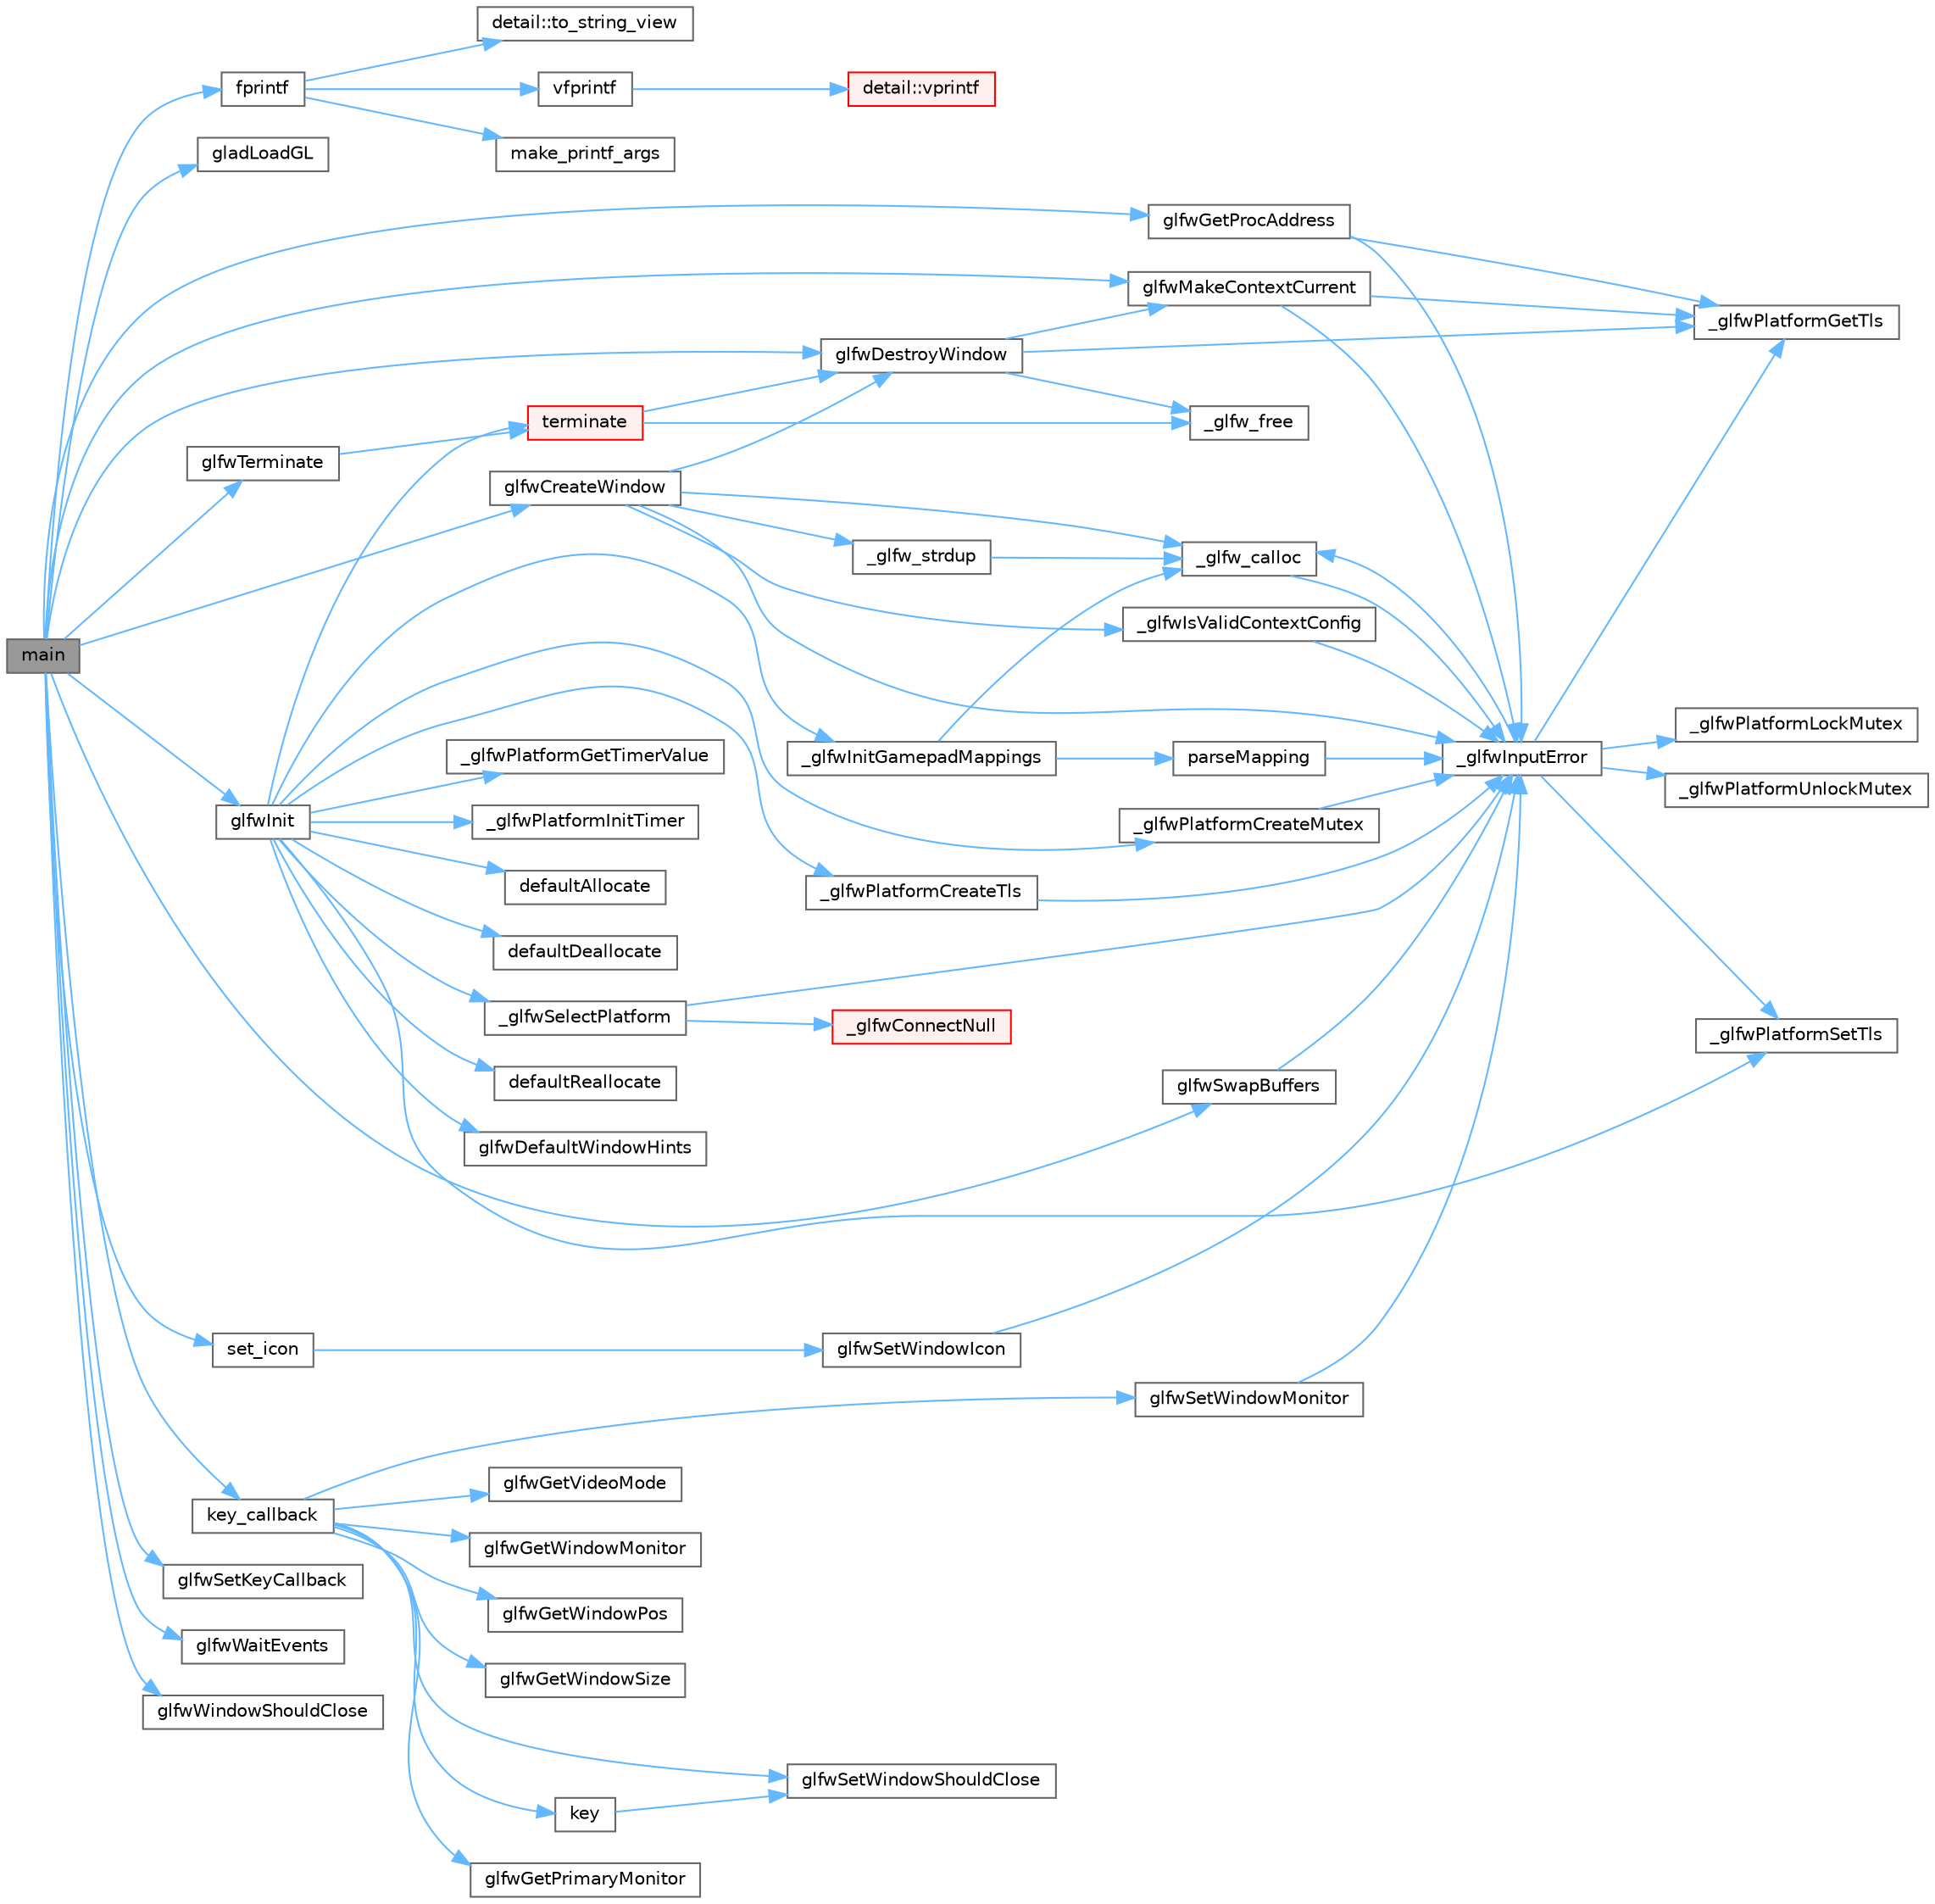 digraph "main"
{
 // LATEX_PDF_SIZE
  bgcolor="transparent";
  edge [fontname=Helvetica,fontsize=10,labelfontname=Helvetica,labelfontsize=10];
  node [fontname=Helvetica,fontsize=10,shape=box,height=0.2,width=0.4];
  rankdir="LR";
  Node1 [id="Node000001",label="main",height=0.2,width=0.4,color="gray40", fillcolor="grey60", style="filled", fontcolor="black",tooltip=" "];
  Node1 -> Node2 [id="edge1_Node000001_Node000002",color="steelblue1",style="solid",tooltip=" "];
  Node2 [id="Node000002",label="fprintf",height=0.2,width=0.4,color="grey40", fillcolor="white", style="filled",URL="$printf_8h.html#a9f315126362cae9675de1642105e631e",tooltip=" "];
  Node2 -> Node3 [id="edge2_Node000002_Node000003",color="steelblue1",style="solid",tooltip=" "];
  Node3 [id="Node000003",label="make_printf_args",height=0.2,width=0.4,color="grey40", fillcolor="white", style="filled",URL="$printf_8h.html#a27dcc0efcda04388971dbea3c875f122",tooltip=" "];
  Node2 -> Node4 [id="edge3_Node000002_Node000004",color="steelblue1",style="solid",tooltip=" "];
  Node4 [id="Node000004",label="detail::to_string_view",height=0.2,width=0.4,color="grey40", fillcolor="white", style="filled",URL="$namespacedetail.html#abeae79fa3e1eded2d8fbd56cc9f0960e",tooltip=" "];
  Node2 -> Node5 [id="edge4_Node000002_Node000005",color="steelblue1",style="solid",tooltip=" "];
  Node5 [id="Node000005",label="vfprintf",height=0.2,width=0.4,color="grey40", fillcolor="white", style="filled",URL="$printf_8h.html#abb30aad964fc771fb52cf3ad88649df2",tooltip=" "];
  Node5 -> Node6 [id="edge5_Node000005_Node000006",color="steelblue1",style="solid",tooltip=" "];
  Node6 [id="Node000006",label="detail::vprintf",height=0.2,width=0.4,color="red", fillcolor="#FFF0F0", style="filled",URL="$namespacedetail.html#a1c8c2218e4c822aa8f743fb9c573717f",tooltip=" "];
  Node1 -> Node35 [id="edge6_Node000001_Node000035",color="steelblue1",style="solid",tooltip=" "];
  Node35 [id="Node000035",label="gladLoadGL",height=0.2,width=0.4,color="grey40", fillcolor="white", style="filled",URL="$gl_8h.html#a7994567e82772589f6e507f74300bac0",tooltip=" "];
  Node1 -> Node36 [id="edge7_Node000001_Node000036",color="steelblue1",style="solid",tooltip=" "];
  Node36 [id="Node000036",label="glfwCreateWindow",height=0.2,width=0.4,color="grey40", fillcolor="white", style="filled",URL="$group__window.html#gaaccd00fafe81e2db94e8cdf55721e055",tooltip="Creates a window and its associated context."];
  Node36 -> Node37 [id="edge8_Node000036_Node000037",color="steelblue1",style="solid",tooltip=" "];
  Node37 [id="Node000037",label="_glfw_calloc",height=0.2,width=0.4,color="grey40", fillcolor="white", style="filled",URL="$glfw_2src_2init_8c.html#a88a6e01ef5c1245a6d2a5e62b02e5678",tooltip=" "];
  Node37 -> Node38 [id="edge9_Node000037_Node000038",color="steelblue1",style="solid",tooltip=" "];
  Node38 [id="Node000038",label="_glfwInputError",height=0.2,width=0.4,color="grey40", fillcolor="white", style="filled",URL="$glfw_2src_2init_8c.html#a3287b282ec57a4a89127ae51f49f10f5",tooltip=" "];
  Node38 -> Node37 [id="edge10_Node000038_Node000037",color="steelblue1",style="solid",tooltip=" "];
  Node38 -> Node39 [id="edge11_Node000038_Node000039",color="steelblue1",style="solid",tooltip=" "];
  Node39 [id="Node000039",label="_glfwPlatformGetTls",height=0.2,width=0.4,color="grey40", fillcolor="white", style="filled",URL="$posix__thread_8c.html#a7d2f6e8ecd2e06f2e86d9446d642bd00",tooltip=" "];
  Node38 -> Node40 [id="edge12_Node000038_Node000040",color="steelblue1",style="solid",tooltip=" "];
  Node40 [id="Node000040",label="_glfwPlatformLockMutex",height=0.2,width=0.4,color="grey40", fillcolor="white", style="filled",URL="$posix__thread_8c.html#a2677e4d211fbe9b2dc96d16e91c98930",tooltip=" "];
  Node38 -> Node41 [id="edge13_Node000038_Node000041",color="steelblue1",style="solid",tooltip=" "];
  Node41 [id="Node000041",label="_glfwPlatformSetTls",height=0.2,width=0.4,color="grey40", fillcolor="white", style="filled",URL="$posix__thread_8c.html#a302f48b6d4dba6b3579449d8a43cfae7",tooltip=" "];
  Node38 -> Node42 [id="edge14_Node000038_Node000042",color="steelblue1",style="solid",tooltip=" "];
  Node42 [id="Node000042",label="_glfwPlatformUnlockMutex",height=0.2,width=0.4,color="grey40", fillcolor="white", style="filled",URL="$posix__thread_8c.html#a8b7744446237b1c292ba8a0b9d5e7f90",tooltip=" "];
  Node36 -> Node43 [id="edge15_Node000036_Node000043",color="steelblue1",style="solid",tooltip=" "];
  Node43 [id="Node000043",label="_glfw_strdup",height=0.2,width=0.4,color="grey40", fillcolor="white", style="filled",URL="$glfw_2src_2init_8c.html#af725e1f466a710a1fc590ff3726f1151",tooltip=" "];
  Node43 -> Node37 [id="edge16_Node000043_Node000037",color="steelblue1",style="solid",tooltip=" "];
  Node36 -> Node38 [id="edge17_Node000036_Node000038",color="steelblue1",style="solid",tooltip=" "];
  Node36 -> Node44 [id="edge18_Node000036_Node000044",color="steelblue1",style="solid",tooltip=" "];
  Node44 [id="Node000044",label="_glfwIsValidContextConfig",height=0.2,width=0.4,color="grey40", fillcolor="white", style="filled",URL="$context_8c.html#a659c5d5b0cd359304004700d16a76954",tooltip=" "];
  Node44 -> Node38 [id="edge19_Node000044_Node000038",color="steelblue1",style="solid",tooltip=" "];
  Node36 -> Node45 [id="edge20_Node000036_Node000045",color="steelblue1",style="solid",tooltip=" "];
  Node45 [id="Node000045",label="glfwDestroyWindow",height=0.2,width=0.4,color="grey40", fillcolor="white", style="filled",URL="$group__window.html#ga806747476b7247d292be3711c323ea10",tooltip="Destroys the specified window and its context."];
  Node45 -> Node46 [id="edge21_Node000045_Node000046",color="steelblue1",style="solid",tooltip=" "];
  Node46 [id="Node000046",label="_glfw_free",height=0.2,width=0.4,color="grey40", fillcolor="white", style="filled",URL="$glfw_2src_2init_8c.html#abcf72962b101a8a5c539da1a278b0e9e",tooltip=" "];
  Node45 -> Node39 [id="edge22_Node000045_Node000039",color="steelblue1",style="solid",tooltip=" "];
  Node45 -> Node47 [id="edge23_Node000045_Node000047",color="steelblue1",style="solid",tooltip=" "];
  Node47 [id="Node000047",label="glfwMakeContextCurrent",height=0.2,width=0.4,color="grey40", fillcolor="white", style="filled",URL="$group__context.html#gafd76c93e15ec8b0b90506a9936a46185",tooltip="Makes the context of the specified window current for the calling thread."];
  Node47 -> Node38 [id="edge24_Node000047_Node000038",color="steelblue1",style="solid",tooltip=" "];
  Node47 -> Node39 [id="edge25_Node000047_Node000039",color="steelblue1",style="solid",tooltip=" "];
  Node1 -> Node45 [id="edge26_Node000001_Node000045",color="steelblue1",style="solid",tooltip=" "];
  Node1 -> Node48 [id="edge27_Node000001_Node000048",color="steelblue1",style="solid",tooltip=" "];
  Node48 [id="Node000048",label="glfwGetProcAddress",height=0.2,width=0.4,color="grey40", fillcolor="white", style="filled",URL="$group__context.html#ga0e8af175218929615c16e74938c10f2a",tooltip="Returns the address of the specified function for the current context."];
  Node48 -> Node38 [id="edge28_Node000048_Node000038",color="steelblue1",style="solid",tooltip=" "];
  Node48 -> Node39 [id="edge29_Node000048_Node000039",color="steelblue1",style="solid",tooltip=" "];
  Node1 -> Node49 [id="edge30_Node000001_Node000049",color="steelblue1",style="solid",tooltip=" "];
  Node49 [id="Node000049",label="glfwInit",height=0.2,width=0.4,color="grey40", fillcolor="white", style="filled",URL="$group__init.html#gab41771f0215a2e0afb4cf1cf98082d40",tooltip="Initializes the GLFW library."];
  Node49 -> Node50 [id="edge31_Node000049_Node000050",color="steelblue1",style="solid",tooltip=" "];
  Node50 [id="Node000050",label="_glfwInitGamepadMappings",height=0.2,width=0.4,color="grey40", fillcolor="white", style="filled",URL="$input_8c.html#a1dab257a37caa6b39cfe9924c2487db6",tooltip=" "];
  Node50 -> Node37 [id="edge32_Node000050_Node000037",color="steelblue1",style="solid",tooltip=" "];
  Node50 -> Node51 [id="edge33_Node000050_Node000051",color="steelblue1",style="solid",tooltip=" "];
  Node51 [id="Node000051",label="parseMapping",height=0.2,width=0.4,color="grey40", fillcolor="white", style="filled",URL="$input_8c.html#af24737afe84f3598a6e893571413c2ad",tooltip=" "];
  Node51 -> Node38 [id="edge34_Node000051_Node000038",color="steelblue1",style="solid",tooltip=" "];
  Node49 -> Node52 [id="edge35_Node000049_Node000052",color="steelblue1",style="solid",tooltip=" "];
  Node52 [id="Node000052",label="_glfwPlatformCreateMutex",height=0.2,width=0.4,color="grey40", fillcolor="white", style="filled",URL="$posix__thread_8c.html#a6c5f30449fe62f561c9b01f839ec0438",tooltip=" "];
  Node52 -> Node38 [id="edge36_Node000052_Node000038",color="steelblue1",style="solid",tooltip=" "];
  Node49 -> Node53 [id="edge37_Node000049_Node000053",color="steelblue1",style="solid",tooltip=" "];
  Node53 [id="Node000053",label="_glfwPlatformCreateTls",height=0.2,width=0.4,color="grey40", fillcolor="white", style="filled",URL="$posix__thread_8c.html#afad94d57290ac85fbece14f93c41754f",tooltip=" "];
  Node53 -> Node38 [id="edge38_Node000053_Node000038",color="steelblue1",style="solid",tooltip=" "];
  Node49 -> Node54 [id="edge39_Node000049_Node000054",color="steelblue1",style="solid",tooltip=" "];
  Node54 [id="Node000054",label="_glfwPlatformGetTimerValue",height=0.2,width=0.4,color="grey40", fillcolor="white", style="filled",URL="$posix__time_8c.html#a5ee7e09b380d3afdd3c2738b726a2a6e",tooltip=" "];
  Node49 -> Node55 [id="edge40_Node000049_Node000055",color="steelblue1",style="solid",tooltip=" "];
  Node55 [id="Node000055",label="_glfwPlatformInitTimer",height=0.2,width=0.4,color="grey40", fillcolor="white", style="filled",URL="$posix__time_8c.html#a6029c1379e357d7b4e8836e1c1ad2fa2",tooltip=" "];
  Node49 -> Node41 [id="edge41_Node000049_Node000041",color="steelblue1",style="solid",tooltip=" "];
  Node49 -> Node56 [id="edge42_Node000049_Node000056",color="steelblue1",style="solid",tooltip=" "];
  Node56 [id="Node000056",label="_glfwSelectPlatform",height=0.2,width=0.4,color="grey40", fillcolor="white", style="filled",URL="$platform_8c.html#ac0e7d5f9c3735b1959f87e959b90ce53",tooltip=" "];
  Node56 -> Node57 [id="edge43_Node000056_Node000057",color="steelblue1",style="solid",tooltip=" "];
  Node57 [id="Node000057",label="_glfwConnectNull",height=0.2,width=0.4,color="red", fillcolor="#FFF0F0", style="filled",URL="$null__init_8c.html#ab1d5e6831b39be2c5c38a03e6c2d0b86",tooltip=" "];
  Node56 -> Node38 [id="edge44_Node000056_Node000038",color="steelblue1",style="solid",tooltip=" "];
  Node49 -> Node188 [id="edge45_Node000049_Node000188",color="steelblue1",style="solid",tooltip=" "];
  Node188 [id="Node000188",label="defaultAllocate",height=0.2,width=0.4,color="grey40", fillcolor="white", style="filled",URL="$glfw_2src_2init_8c.html#a84bc7140bca4ebe2e32016f87e1a3e19",tooltip=" "];
  Node49 -> Node189 [id="edge46_Node000049_Node000189",color="steelblue1",style="solid",tooltip=" "];
  Node189 [id="Node000189",label="defaultDeallocate",height=0.2,width=0.4,color="grey40", fillcolor="white", style="filled",URL="$glfw_2src_2init_8c.html#a81fde93f12ddf3ac12ffec825358ef9b",tooltip=" "];
  Node49 -> Node190 [id="edge47_Node000049_Node000190",color="steelblue1",style="solid",tooltip=" "];
  Node190 [id="Node000190",label="defaultReallocate",height=0.2,width=0.4,color="grey40", fillcolor="white", style="filled",URL="$glfw_2src_2init_8c.html#ad57bef403de5abe0338b4c1b8a7650fb",tooltip=" "];
  Node49 -> Node191 [id="edge48_Node000049_Node000191",color="steelblue1",style="solid",tooltip=" "];
  Node191 [id="Node000191",label="glfwDefaultWindowHints",height=0.2,width=0.4,color="grey40", fillcolor="white", style="filled",URL="$group__window.html#ga8050ddceed9dc6bd9d3aa35666195cd4",tooltip="Resets all window hints to their default values."];
  Node49 -> Node192 [id="edge49_Node000049_Node000192",color="steelblue1",style="solid",tooltip=" "];
  Node192 [id="Node000192",label="terminate",height=0.2,width=0.4,color="red", fillcolor="#FFF0F0", style="filled",URL="$glfw_2src_2init_8c.html#ae5a773506a43a9bc54bce503f234c209",tooltip=" "];
  Node192 -> Node46 [id="edge50_Node000192_Node000046",color="steelblue1",style="solid",tooltip=" "];
  Node192 -> Node45 [id="edge51_Node000192_Node000045",color="steelblue1",style="solid",tooltip=" "];
  Node1 -> Node47 [id="edge52_Node000001_Node000047",color="steelblue1",style="solid",tooltip=" "];
  Node1 -> Node198 [id="edge53_Node000001_Node000198",color="steelblue1",style="solid",tooltip=" "];
  Node198 [id="Node000198",label="glfwSetKeyCallback",height=0.2,width=0.4,color="grey40", fillcolor="white", style="filled",URL="$group__input.html#gaa4cbcb81b939b8800e44cea971ddae47",tooltip="Sets the key callback."];
  Node1 -> Node199 [id="edge54_Node000001_Node000199",color="steelblue1",style="solid",tooltip=" "];
  Node199 [id="Node000199",label="glfwSwapBuffers",height=0.2,width=0.4,color="grey40", fillcolor="white", style="filled",URL="$group__window.html#gafb827800eedbfcbc97b1e5408df668d7",tooltip="Swaps the front and back buffers of the specified window."];
  Node199 -> Node38 [id="edge55_Node000199_Node000038",color="steelblue1",style="solid",tooltip=" "];
  Node1 -> Node200 [id="edge56_Node000001_Node000200",color="steelblue1",style="solid",tooltip=" "];
  Node200 [id="Node000200",label="glfwTerminate",height=0.2,width=0.4,color="grey40", fillcolor="white", style="filled",URL="$group__init.html#gafd90e6fd4819ea9e22e5e739519a6504",tooltip="Terminates the GLFW library."];
  Node200 -> Node192 [id="edge57_Node000200_Node000192",color="steelblue1",style="solid",tooltip=" "];
  Node1 -> Node201 [id="edge58_Node000001_Node000201",color="steelblue1",style="solid",tooltip=" "];
  Node201 [id="Node000201",label="glfwWaitEvents",height=0.2,width=0.4,color="grey40", fillcolor="white", style="filled",URL="$group__window.html#ga6e042d05823c11e11c7339b81a237738",tooltip="Waits until events are queued and processes them."];
  Node1 -> Node202 [id="edge59_Node000001_Node000202",color="steelblue1",style="solid",tooltip=" "];
  Node202 [id="Node000202",label="glfwWindowShouldClose",height=0.2,width=0.4,color="grey40", fillcolor="white", style="filled",URL="$group__window.html#gaa6162f67dfa38b8beda2fea623649332",tooltip="Checks the close flag of the specified window."];
  Node1 -> Node203 [id="edge60_Node000001_Node000203",color="steelblue1",style="solid",tooltip=" "];
  Node203 [id="Node000203",label="key_callback",height=0.2,width=0.4,color="grey40", fillcolor="white", style="filled",URL="$boing_8c.html#a286930f4e8ede059b83ff6eafa2ff718",tooltip=" "];
  Node203 -> Node204 [id="edge61_Node000203_Node000204",color="steelblue1",style="solid",tooltip=" "];
  Node204 [id="Node000204",label="glfwGetPrimaryMonitor",height=0.2,width=0.4,color="grey40", fillcolor="white", style="filled",URL="$group__monitor.html#ga34befff4f9f0fae09dd8de6fb0eb4f3e",tooltip="Returns the primary monitor."];
  Node203 -> Node205 [id="edge62_Node000203_Node000205",color="steelblue1",style="solid",tooltip=" "];
  Node205 [id="Node000205",label="glfwGetVideoMode",height=0.2,width=0.4,color="grey40", fillcolor="white", style="filled",URL="$group__monitor.html#ga21f7f60de4f4d0fa360c7ad159b75c9e",tooltip="Returns the current mode of the specified monitor."];
  Node203 -> Node206 [id="edge63_Node000203_Node000206",color="steelblue1",style="solid",tooltip=" "];
  Node206 [id="Node000206",label="glfwGetWindowMonitor",height=0.2,width=0.4,color="grey40", fillcolor="white", style="filled",URL="$group__window.html#gad441645a53bc9274a0ee163d40f0c637",tooltip="Returns the monitor that the window uses for full screen mode."];
  Node203 -> Node207 [id="edge64_Node000203_Node000207",color="steelblue1",style="solid",tooltip=" "];
  Node207 [id="Node000207",label="glfwGetWindowPos",height=0.2,width=0.4,color="grey40", fillcolor="white", style="filled",URL="$group__window.html#ga0076a8591ef7494d359730cf2250b45b",tooltip="Retrieves the position of the content area of the specified window."];
  Node203 -> Node208 [id="edge65_Node000203_Node000208",color="steelblue1",style="solid",tooltip=" "];
  Node208 [id="Node000208",label="glfwGetWindowSize",height=0.2,width=0.4,color="grey40", fillcolor="white", style="filled",URL="$group__window.html#ga7feb769ebb3f3d21579b5a3fb07be76e",tooltip="Retrieves the size of the content area of the specified window."];
  Node203 -> Node209 [id="edge66_Node000203_Node000209",color="steelblue1",style="solid",tooltip=" "];
  Node209 [id="Node000209",label="glfwSetWindowMonitor",height=0.2,width=0.4,color="grey40", fillcolor="white", style="filled",URL="$group__window.html#ga12fabf78575e59c00f822f323ae0b6ae",tooltip="Sets the mode, monitor, video mode and placement of a window."];
  Node209 -> Node38 [id="edge67_Node000209_Node000038",color="steelblue1",style="solid",tooltip=" "];
  Node203 -> Node90 [id="edge68_Node000203_Node000090",color="steelblue1",style="solid",tooltip=" "];
  Node90 [id="Node000090",label="glfwSetWindowShouldClose",height=0.2,width=0.4,color="grey40", fillcolor="white", style="filled",URL="$group__window.html#ga1cadeda7a1e2f224e06a8415d30741aa",tooltip="Sets the close flag of the specified window."];
  Node203 -> Node89 [id="edge69_Node000203_Node000089",color="steelblue1",style="solid",tooltip=" "];
  Node89 [id="Node000089",label="key",height=0.2,width=0.4,color="grey40", fillcolor="white", style="filled",URL="$gears_8c.html#accd6b5b92b78666e36543412d4ac14cd",tooltip=" "];
  Node89 -> Node90 [id="edge70_Node000089_Node000090",color="steelblue1",style="solid",tooltip=" "];
  Node1 -> Node210 [id="edge71_Node000001_Node000210",color="steelblue1",style="solid",tooltip=" "];
  Node210 [id="Node000210",label="set_icon",height=0.2,width=0.4,color="grey40", fillcolor="white", style="filled",URL="$icon_8c.html#a77c59b67f2826c80b61eefc40ccdefc9",tooltip=" "];
  Node210 -> Node211 [id="edge72_Node000210_Node000211",color="steelblue1",style="solid",tooltip=" "];
  Node211 [id="Node000211",label="glfwSetWindowIcon",height=0.2,width=0.4,color="grey40", fillcolor="white", style="filled",URL="$group__window.html#ga182987a1a62a41a924842b9473d560df",tooltip="Sets the icon for the specified window."];
  Node211 -> Node38 [id="edge73_Node000211_Node000038",color="steelblue1",style="solid",tooltip=" "];
}
